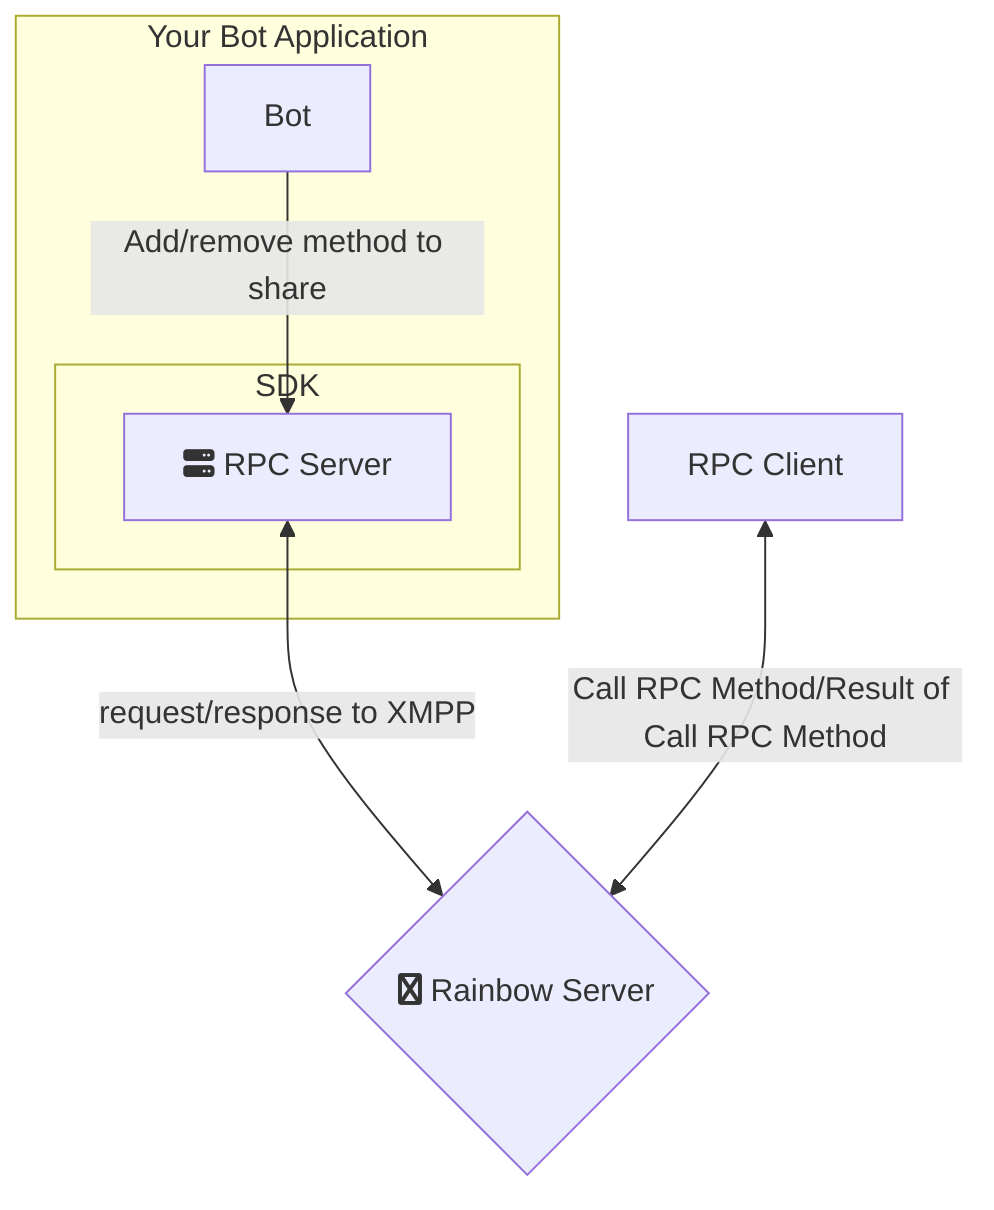 flowchart TD
    RBS{fa:fa-sellsy Rainbow Server }            
    subgraph Your Bot Application
        subgraph SDK
    RPCS[fa:fa-server RPC Server ]
        end
        BOT[Bot ] --> |Add/remove method to share| RPCS

    end
    RPCS[fa:fa-server RPC Server ] <--> |request/response to XMPP|RBS
    CLI[RPC Client ] <--> |Call RPC Method/Result of Call RPC Method|RBS